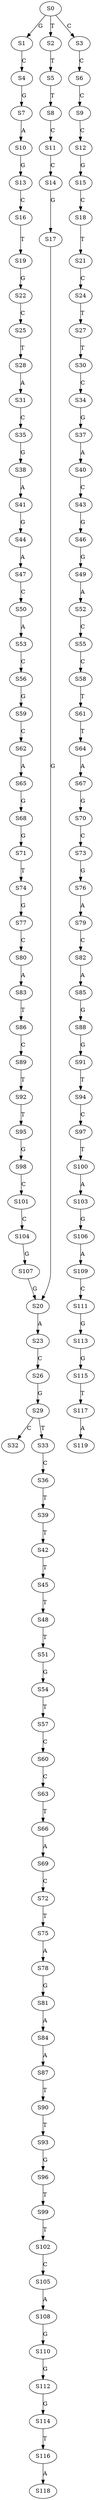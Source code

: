 strict digraph  {
	S0 -> S1 [ label = G ];
	S0 -> S2 [ label = T ];
	S0 -> S3 [ label = C ];
	S1 -> S4 [ label = C ];
	S2 -> S5 [ label = T ];
	S3 -> S6 [ label = C ];
	S4 -> S7 [ label = G ];
	S5 -> S8 [ label = T ];
	S6 -> S9 [ label = C ];
	S7 -> S10 [ label = A ];
	S8 -> S11 [ label = C ];
	S9 -> S12 [ label = C ];
	S10 -> S13 [ label = G ];
	S11 -> S14 [ label = C ];
	S12 -> S15 [ label = G ];
	S13 -> S16 [ label = C ];
	S14 -> S17 [ label = G ];
	S15 -> S18 [ label = C ];
	S16 -> S19 [ label = T ];
	S17 -> S20 [ label = G ];
	S18 -> S21 [ label = T ];
	S19 -> S22 [ label = G ];
	S20 -> S23 [ label = A ];
	S21 -> S24 [ label = C ];
	S22 -> S25 [ label = C ];
	S23 -> S26 [ label = C ];
	S24 -> S27 [ label = T ];
	S25 -> S28 [ label = T ];
	S26 -> S29 [ label = G ];
	S27 -> S30 [ label = T ];
	S28 -> S31 [ label = A ];
	S29 -> S32 [ label = C ];
	S29 -> S33 [ label = T ];
	S30 -> S34 [ label = C ];
	S31 -> S35 [ label = C ];
	S33 -> S36 [ label = C ];
	S34 -> S37 [ label = G ];
	S35 -> S38 [ label = G ];
	S36 -> S39 [ label = T ];
	S37 -> S40 [ label = A ];
	S38 -> S41 [ label = A ];
	S39 -> S42 [ label = T ];
	S40 -> S43 [ label = C ];
	S41 -> S44 [ label = G ];
	S42 -> S45 [ label = T ];
	S43 -> S46 [ label = G ];
	S44 -> S47 [ label = A ];
	S45 -> S48 [ label = T ];
	S46 -> S49 [ label = G ];
	S47 -> S50 [ label = C ];
	S48 -> S51 [ label = T ];
	S49 -> S52 [ label = A ];
	S50 -> S53 [ label = A ];
	S51 -> S54 [ label = G ];
	S52 -> S55 [ label = C ];
	S53 -> S56 [ label = C ];
	S54 -> S57 [ label = T ];
	S55 -> S58 [ label = C ];
	S56 -> S59 [ label = G ];
	S57 -> S60 [ label = C ];
	S58 -> S61 [ label = T ];
	S59 -> S62 [ label = C ];
	S60 -> S63 [ label = C ];
	S61 -> S64 [ label = T ];
	S62 -> S65 [ label = A ];
	S63 -> S66 [ label = T ];
	S64 -> S67 [ label = A ];
	S65 -> S68 [ label = G ];
	S66 -> S69 [ label = A ];
	S67 -> S70 [ label = G ];
	S68 -> S71 [ label = G ];
	S69 -> S72 [ label = C ];
	S70 -> S73 [ label = C ];
	S71 -> S74 [ label = T ];
	S72 -> S75 [ label = T ];
	S73 -> S76 [ label = G ];
	S74 -> S77 [ label = G ];
	S75 -> S78 [ label = A ];
	S76 -> S79 [ label = A ];
	S77 -> S80 [ label = C ];
	S78 -> S81 [ label = G ];
	S79 -> S82 [ label = C ];
	S80 -> S83 [ label = A ];
	S81 -> S84 [ label = A ];
	S82 -> S85 [ label = A ];
	S83 -> S86 [ label = T ];
	S84 -> S87 [ label = A ];
	S85 -> S88 [ label = G ];
	S86 -> S89 [ label = C ];
	S87 -> S90 [ label = T ];
	S88 -> S91 [ label = G ];
	S89 -> S92 [ label = T ];
	S90 -> S93 [ label = T ];
	S91 -> S94 [ label = T ];
	S92 -> S95 [ label = T ];
	S93 -> S96 [ label = G ];
	S94 -> S97 [ label = C ];
	S95 -> S98 [ label = G ];
	S96 -> S99 [ label = T ];
	S97 -> S100 [ label = T ];
	S98 -> S101 [ label = C ];
	S99 -> S102 [ label = T ];
	S100 -> S103 [ label = A ];
	S101 -> S104 [ label = C ];
	S102 -> S105 [ label = C ];
	S103 -> S106 [ label = G ];
	S104 -> S107 [ label = G ];
	S105 -> S108 [ label = A ];
	S106 -> S109 [ label = A ];
	S107 -> S20 [ label = G ];
	S108 -> S110 [ label = G ];
	S109 -> S111 [ label = C ];
	S110 -> S112 [ label = G ];
	S111 -> S113 [ label = G ];
	S112 -> S114 [ label = G ];
	S113 -> S115 [ label = G ];
	S114 -> S116 [ label = T ];
	S115 -> S117 [ label = T ];
	S116 -> S118 [ label = A ];
	S117 -> S119 [ label = A ];
}
